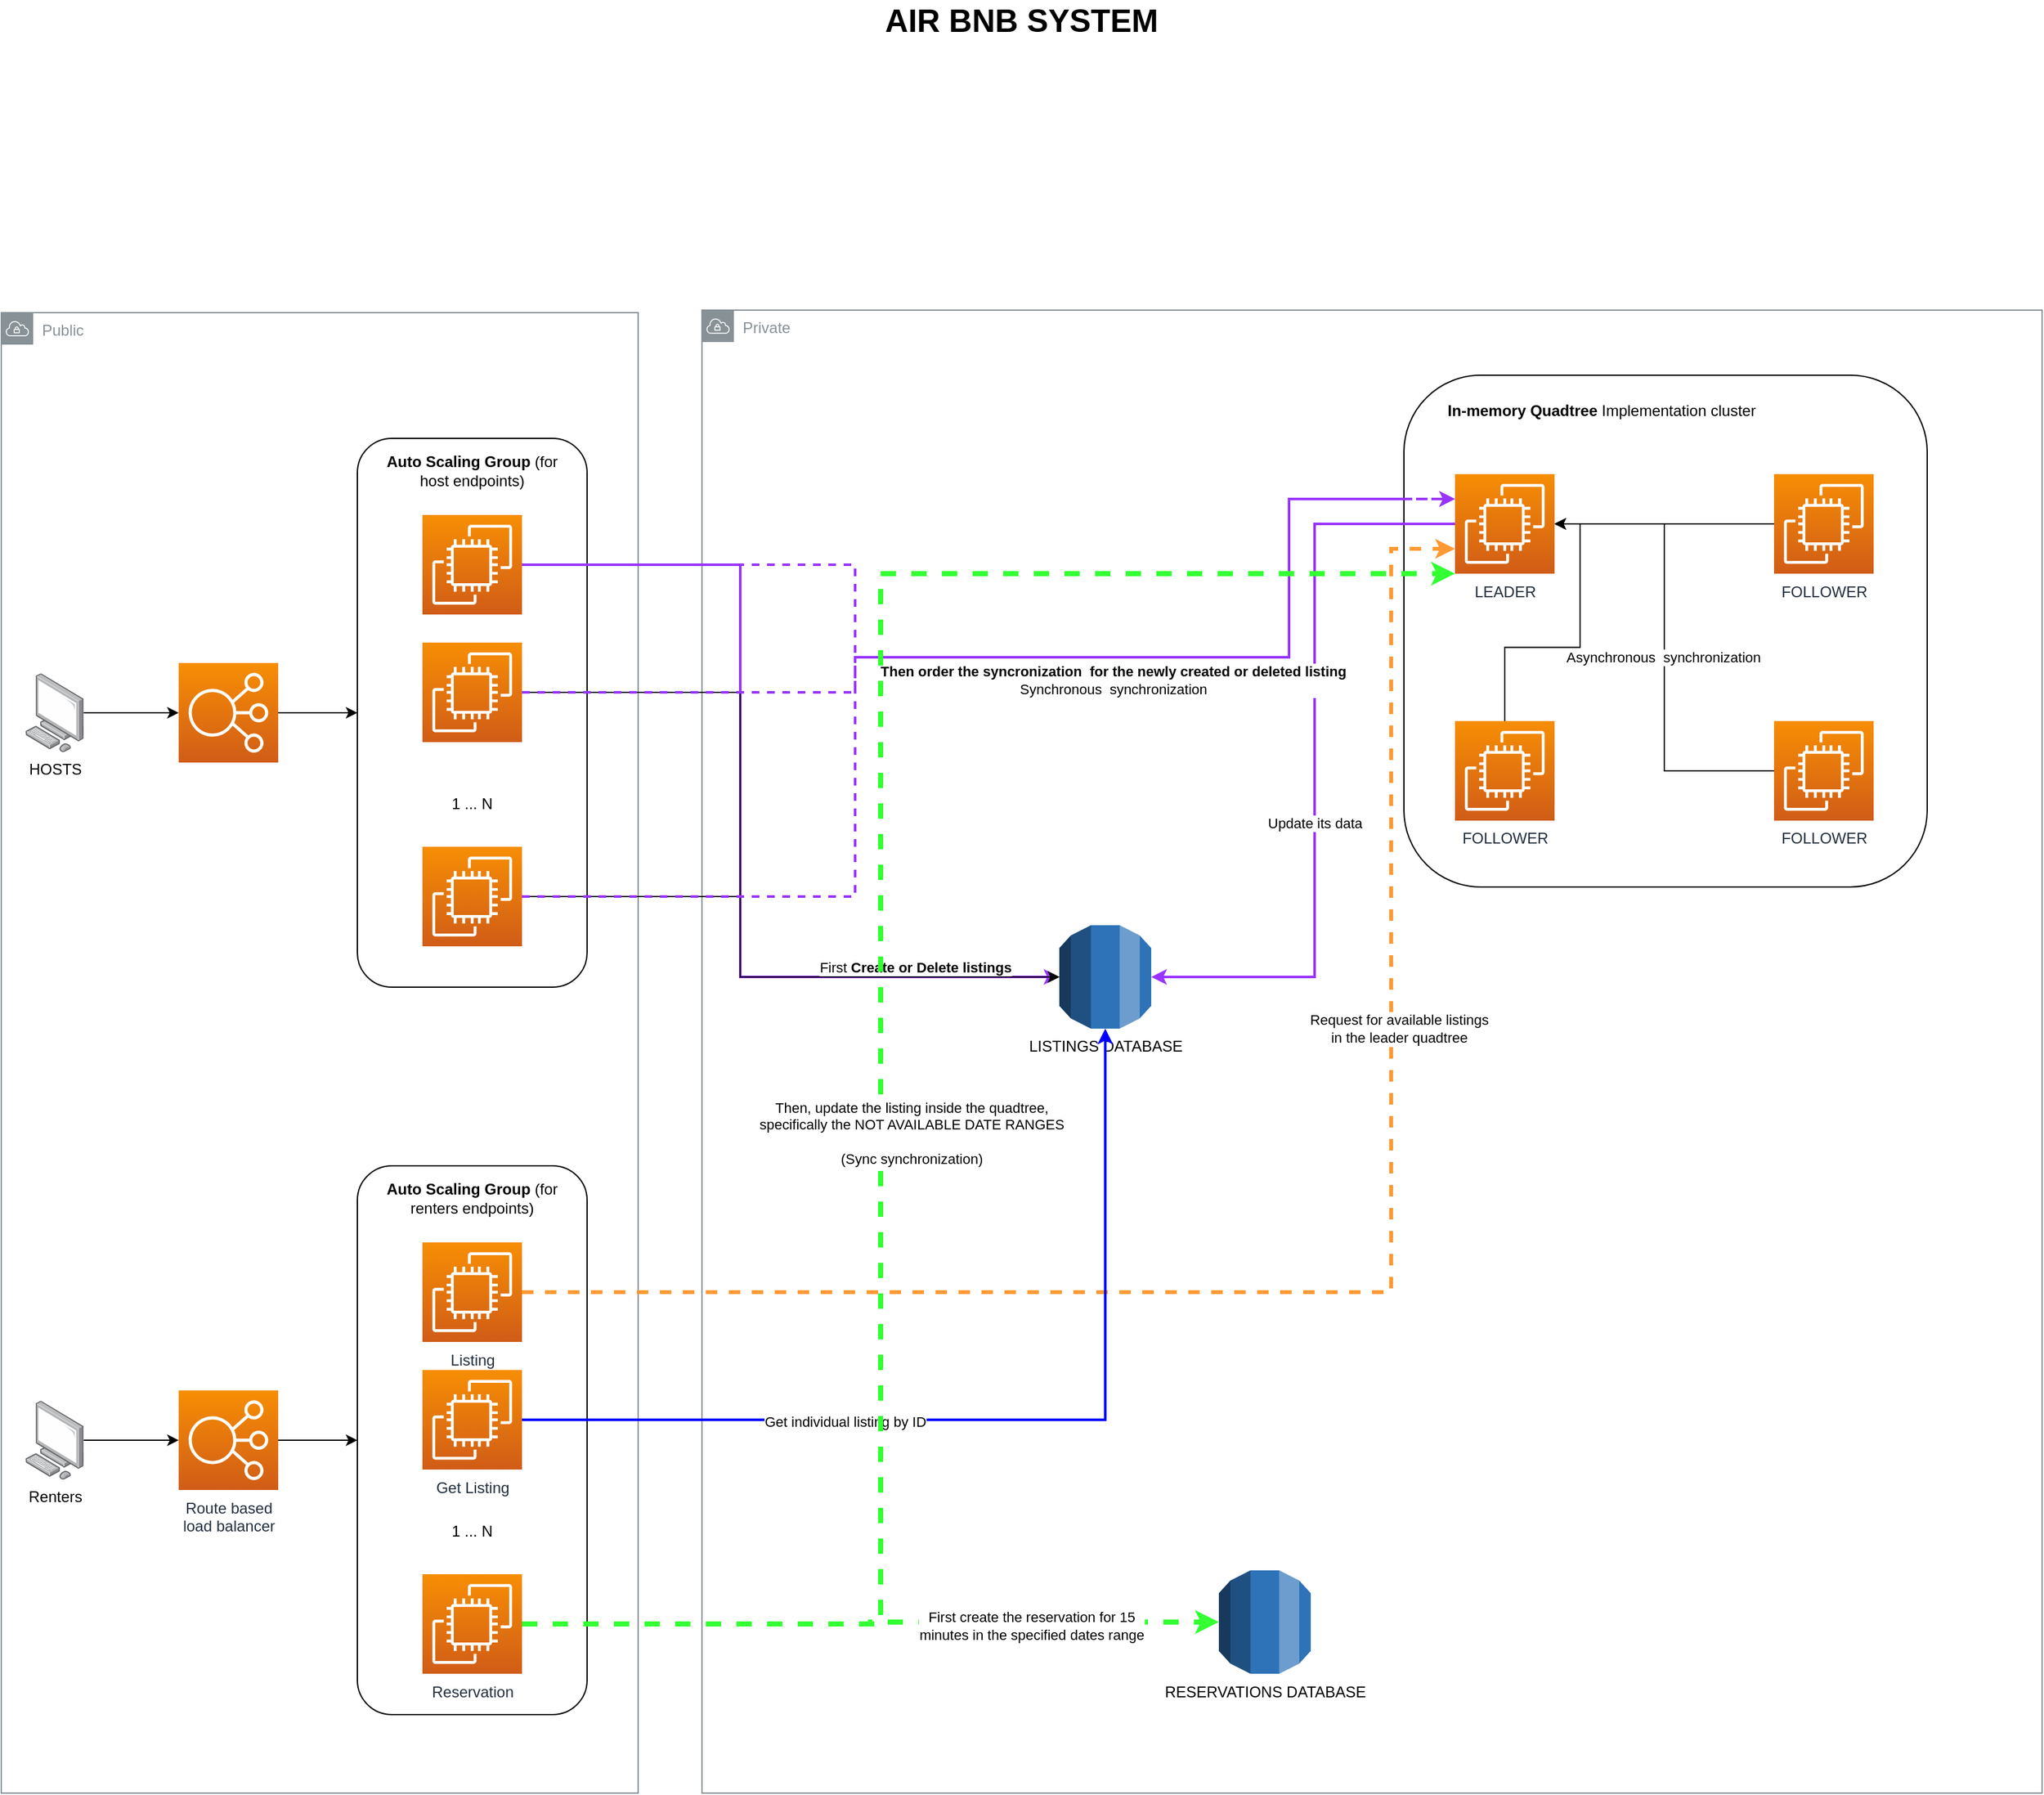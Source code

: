 <mxfile version="21.2.9">
  <diagram name="Página-1" id="SBIC2O1qC239USbH2rgw">
    <mxGraphModel dx="2565" dy="1503" grid="1" gridSize="10" guides="1" tooltips="1" connect="1" arrows="1" fold="1" page="1" pageScale="1" pageWidth="827" pageHeight="1169" math="0" shadow="0">
      <root>
        <mxCell id="0" />
        <mxCell id="1" parent="0" />
        <mxCell id="slnZhBvcxi8SbF-7mNIP-3" value="Public" style="sketch=0;outlineConnect=0;gradientColor=none;html=1;whiteSpace=wrap;fontSize=12;fontStyle=0;shape=mxgraph.aws4.group;grIcon=mxgraph.aws4.group_vpc;strokeColor=#879196;fillColor=none;verticalAlign=top;align=left;spacingLeft=30;fontColor=#879196;dashed=0;" parent="1" vertex="1">
          <mxGeometry x="441" y="400" width="499" height="1160" as="geometry" />
        </mxCell>
        <mxCell id="slnZhBvcxi8SbF-7mNIP-10" style="edgeStyle=orthogonalEdgeStyle;rounded=0;orthogonalLoop=1;jettySize=auto;html=1;entryX=0;entryY=0.5;entryDx=0;entryDy=0;entryPerimeter=0;" parent="1" source="slnZhBvcxi8SbF-7mNIP-4" target="pC4-G6WIo4Y03gJ7FXOC-6" edge="1">
          <mxGeometry relative="1" as="geometry">
            <mxPoint x="580.0" y="729" as="targetPoint" />
          </mxGeometry>
        </mxCell>
        <mxCell id="slnZhBvcxi8SbF-7mNIP-4" value="HOSTS" style="image;points=[];aspect=fixed;html=1;align=center;shadow=0;dashed=0;image=img/lib/allied_telesis/computer_and_terminals/Personal_Computer.svg;" parent="1" vertex="1">
          <mxGeometry x="460" y="682.6" width="45.6" height="61.8" as="geometry" />
        </mxCell>
        <mxCell id="slnZhBvcxi8SbF-7mNIP-14" value="Private" style="sketch=0;outlineConnect=0;gradientColor=none;html=1;whiteSpace=wrap;fontSize=12;fontStyle=0;shape=mxgraph.aws4.group;grIcon=mxgraph.aws4.group_vpc;strokeColor=#879196;fillColor=none;verticalAlign=top;align=left;spacingLeft=30;fontColor=#879196;dashed=0;" parent="1" vertex="1">
          <mxGeometry x="990" y="398" width="1050" height="1162" as="geometry" />
        </mxCell>
        <mxCell id="slnZhBvcxi8SbF-7mNIP-9" value="AIR BNB SYSTEM" style="text;html=1;strokeColor=none;fillColor=none;align=center;verticalAlign=middle;whiteSpace=wrap;rounded=0;fontStyle=1;fontSize=25;" parent="1" vertex="1">
          <mxGeometry x="1045" y="160" width="391" height="20" as="geometry" />
        </mxCell>
        <mxCell id="slnZhBvcxi8SbF-7mNIP-41" value="RESERVATIONS DATABASE" style="outlineConnect=0;dashed=0;verticalLabelPosition=bottom;verticalAlign=top;align=center;html=1;shape=mxgraph.aws3.rds;fillColor=#2E73B8;gradientColor=none;" parent="1" vertex="1">
          <mxGeometry x="1395" y="1385.5" width="72" height="81" as="geometry" />
        </mxCell>
        <mxCell id="slnZhBvcxi8SbF-7mNIP-84" style="edgeStyle=orthogonalEdgeStyle;rounded=0;orthogonalLoop=1;jettySize=auto;html=1;entryX=0;entryY=0.5;entryDx=0;entryDy=0;entryPerimeter=0;" parent="1" source="slnZhBvcxi8SbF-7mNIP-70" target="pC4-G6WIo4Y03gJ7FXOC-35" edge="1">
          <mxGeometry relative="1" as="geometry">
            <mxPoint x="580" y="1289" as="targetPoint" />
          </mxGeometry>
        </mxCell>
        <mxCell id="slnZhBvcxi8SbF-7mNIP-70" value="&lt;div&gt;Renters&lt;/div&gt;" style="image;points=[];aspect=fixed;html=1;align=center;shadow=0;dashed=0;image=img/lib/allied_telesis/computer_and_terminals/Personal_Computer.svg;" parent="1" vertex="1">
          <mxGeometry x="460" y="1252.6" width="45.6" height="61.8" as="geometry" />
        </mxCell>
        <mxCell id="slnZhBvcxi8SbF-7mNIP-81" style="edgeStyle=orthogonalEdgeStyle;rounded=0;orthogonalLoop=1;jettySize=auto;html=1;entryX=0;entryY=0.5;entryDx=0;entryDy=0;entryPerimeter=0;" parent="1" target="slnZhBvcxi8SbF-7mNIP-71" edge="1">
          <mxGeometry relative="1" as="geometry">
            <mxPoint x="468" y="1169" as="sourcePoint" />
          </mxGeometry>
        </mxCell>
        <mxCell id="slnZhBvcxi8SbF-7mNIP-82" style="edgeStyle=orthogonalEdgeStyle;rounded=0;orthogonalLoop=1;jettySize=auto;html=1;entryX=0;entryY=0.5;entryDx=0;entryDy=0;entryPerimeter=0;" parent="1" target="slnZhBvcxi8SbF-7mNIP-73" edge="1">
          <mxGeometry relative="1" as="geometry">
            <mxPoint x="468" y="1169.0" as="sourcePoint" />
          </mxGeometry>
        </mxCell>
        <mxCell id="slnZhBvcxi8SbF-7mNIP-83" style="edgeStyle=orthogonalEdgeStyle;rounded=0;orthogonalLoop=1;jettySize=auto;html=1;entryX=0;entryY=0.5;entryDx=0;entryDy=0;entryPerimeter=0;" parent="1" target="slnZhBvcxi8SbF-7mNIP-74" edge="1">
          <mxGeometry relative="1" as="geometry">
            <mxPoint x="468" y="1169" as="sourcePoint" />
          </mxGeometry>
        </mxCell>
        <mxCell id="slnZhBvcxi8SbF-7mNIP-127" style="edgeStyle=orthogonalEdgeStyle;rounded=0;orthogonalLoop=1;jettySize=auto;html=1;entryX=0;entryY=0.5;entryDx=0;entryDy=0;entryPerimeter=0;" parent="1" target="slnZhBvcxi8SbF-7mNIP-119" edge="1">
          <mxGeometry relative="1" as="geometry">
            <mxPoint x="1858" y="1239.0" as="sourcePoint" />
          </mxGeometry>
        </mxCell>
        <mxCell id="slnZhBvcxi8SbF-7mNIP-128" style="edgeStyle=orthogonalEdgeStyle;rounded=0;orthogonalLoop=1;jettySize=auto;html=1;" parent="1" target="slnZhBvcxi8SbF-7mNIP-120" edge="1">
          <mxGeometry relative="1" as="geometry">
            <mxPoint x="1974" y="1239.0" as="sourcePoint" />
          </mxGeometry>
        </mxCell>
        <mxCell id="slnZhBvcxi8SbF-7mNIP-129" style="edgeStyle=orthogonalEdgeStyle;rounded=0;orthogonalLoop=1;jettySize=auto;html=1;" parent="1" source="slnZhBvcxi8SbF-7mNIP-121" edge="1">
          <mxGeometry relative="1" as="geometry">
            <mxPoint x="1896" y="1339.0" as="targetPoint" />
          </mxGeometry>
        </mxCell>
        <mxCell id="slnZhBvcxi8SbF-7mNIP-130" style="edgeStyle=orthogonalEdgeStyle;rounded=0;orthogonalLoop=1;jettySize=auto;html=1;entryX=0;entryY=0.5;entryDx=0;entryDy=0;entryPerimeter=0;" parent="1" source="slnZhBvcxi8SbF-7mNIP-122" edge="1">
          <mxGeometry relative="1" as="geometry">
            <mxPoint x="2010" y="1339.0" as="targetPoint" />
          </mxGeometry>
        </mxCell>
        <mxCell id="slnZhBvcxi8SbF-7mNIP-131" style="edgeStyle=orthogonalEdgeStyle;rounded=0;orthogonalLoop=1;jettySize=auto;html=1;entryX=0;entryY=0.5;entryDx=0;entryDy=0;entryPerimeter=0;" parent="1" target="slnZhBvcxi8SbF-7mNIP-125" edge="1">
          <mxGeometry relative="1" as="geometry">
            <mxPoint x="1858" y="1449.0" as="sourcePoint" />
          </mxGeometry>
        </mxCell>
        <mxCell id="slnZhBvcxi8SbF-7mNIP-132" style="edgeStyle=orthogonalEdgeStyle;rounded=0;orthogonalLoop=1;jettySize=auto;html=1;" parent="1" target="slnZhBvcxi8SbF-7mNIP-126" edge="1">
          <mxGeometry relative="1" as="geometry">
            <mxPoint x="1974" y="1449.0" as="sourcePoint" />
          </mxGeometry>
        </mxCell>
        <mxCell id="pC4-G6WIo4Y03gJ7FXOC-1" value="" style="rounded=1;whiteSpace=wrap;html=1;" vertex="1" parent="1">
          <mxGeometry x="720" y="498.5" width="180" height="430" as="geometry" />
        </mxCell>
        <mxCell id="pC4-G6WIo4Y03gJ7FXOC-11" style="edgeStyle=orthogonalEdgeStyle;rounded=0;orthogonalLoop=1;jettySize=auto;html=1;entryX=0;entryY=0.5;entryDx=0;entryDy=0;entryPerimeter=0;strokeColor=#9933FF;strokeWidth=2;" edge="1" parent="1" source="pC4-G6WIo4Y03gJ7FXOC-2" target="pC4-G6WIo4Y03gJ7FXOC-8">
          <mxGeometry relative="1" as="geometry">
            <Array as="points">
              <mxPoint x="1020" y="598" />
              <mxPoint x="1020" y="921" />
            </Array>
          </mxGeometry>
        </mxCell>
        <mxCell id="pC4-G6WIo4Y03gJ7FXOC-2" value="" style="sketch=0;points=[[0,0,0],[0.25,0,0],[0.5,0,0],[0.75,0,0],[1,0,0],[0,1,0],[0.25,1,0],[0.5,1,0],[0.75,1,0],[1,1,0],[0,0.25,0],[0,0.5,0],[0,0.75,0],[1,0.25,0],[1,0.5,0],[1,0.75,0]];outlineConnect=0;fontColor=#232F3E;gradientColor=#F78E04;gradientDirection=north;fillColor=#D05C17;strokeColor=#ffffff;dashed=0;verticalLabelPosition=bottom;verticalAlign=top;align=center;html=1;fontSize=12;fontStyle=0;aspect=fixed;shape=mxgraph.aws4.resourceIcon;resIcon=mxgraph.aws4.ec2;" vertex="1" parent="1">
          <mxGeometry x="771" y="558.5" width="78" height="78" as="geometry" />
        </mxCell>
        <mxCell id="pC4-G6WIo4Y03gJ7FXOC-10" style="edgeStyle=orthogonalEdgeStyle;rounded=0;orthogonalLoop=1;jettySize=auto;html=1;entryX=0;entryY=0.5;entryDx=0;entryDy=0;entryPerimeter=0;" edge="1" parent="1" source="pC4-G6WIo4Y03gJ7FXOC-3" target="pC4-G6WIo4Y03gJ7FXOC-8">
          <mxGeometry relative="1" as="geometry">
            <Array as="points">
              <mxPoint x="1020" y="698" />
              <mxPoint x="1020" y="921" />
            </Array>
          </mxGeometry>
        </mxCell>
        <mxCell id="pC4-G6WIo4Y03gJ7FXOC-3" value="" style="sketch=0;points=[[0,0,0],[0.25,0,0],[0.5,0,0],[0.75,0,0],[1,0,0],[0,1,0],[0.25,1,0],[0.5,1,0],[0.75,1,0],[1,1,0],[0,0.25,0],[0,0.5,0],[0,0.75,0],[1,0.25,0],[1,0.5,0],[1,0.75,0]];outlineConnect=0;fontColor=#232F3E;gradientColor=#F78E04;gradientDirection=north;fillColor=#D05C17;strokeColor=#ffffff;dashed=0;verticalLabelPosition=bottom;verticalAlign=top;align=center;html=1;fontSize=12;fontStyle=0;aspect=fixed;shape=mxgraph.aws4.resourceIcon;resIcon=mxgraph.aws4.ec2;" vertex="1" parent="1">
          <mxGeometry x="771" y="658.5" width="78" height="78" as="geometry" />
        </mxCell>
        <mxCell id="pC4-G6WIo4Y03gJ7FXOC-12" style="edgeStyle=orthogonalEdgeStyle;rounded=0;orthogonalLoop=1;jettySize=auto;html=1;entryX=0;entryY=0.5;entryDx=0;entryDy=0;entryPerimeter=0;" edge="1" parent="1" source="pC4-G6WIo4Y03gJ7FXOC-4" target="pC4-G6WIo4Y03gJ7FXOC-8">
          <mxGeometry relative="1" as="geometry">
            <Array as="points">
              <mxPoint x="1020" y="858" />
              <mxPoint x="1020" y="921" />
            </Array>
          </mxGeometry>
        </mxCell>
        <mxCell id="pC4-G6WIo4Y03gJ7FXOC-13" value="First &lt;b&gt;Create or Delete listings&lt;/b&gt;" style="edgeLabel;html=1;align=center;verticalAlign=middle;resizable=0;points=[];" vertex="1" connectable="0" parent="pC4-G6WIo4Y03gJ7FXOC-12">
          <mxGeometry x="0.65" y="-2" relative="1" as="geometry">
            <mxPoint x="-29" y="-10" as="offset" />
          </mxGeometry>
        </mxCell>
        <mxCell id="pC4-G6WIo4Y03gJ7FXOC-28" style="edgeStyle=orthogonalEdgeStyle;rounded=0;orthogonalLoop=1;jettySize=auto;html=1;entryX=0;entryY=0.25;entryDx=0;entryDy=0;entryPerimeter=0;dashed=1;strokeWidth=2;fillColor=#d5e8d4;strokeColor=#9933FF;" edge="1" parent="1" source="pC4-G6WIo4Y03gJ7FXOC-4" target="pC4-G6WIo4Y03gJ7FXOC-16">
          <mxGeometry relative="1" as="geometry">
            <Array as="points">
              <mxPoint x="1110" y="858" />
              <mxPoint x="1110" y="670" />
              <mxPoint x="1450" y="670" />
              <mxPoint x="1450" y="546" />
            </Array>
          </mxGeometry>
        </mxCell>
        <mxCell id="pC4-G6WIo4Y03gJ7FXOC-4" value="" style="sketch=0;points=[[0,0,0],[0.25,0,0],[0.5,0,0],[0.75,0,0],[1,0,0],[0,1,0],[0.25,1,0],[0.5,1,0],[0.75,1,0],[1,1,0],[0,0.25,0],[0,0.5,0],[0,0.75,0],[1,0.25,0],[1,0.5,0],[1,0.75,0]];outlineConnect=0;fontColor=#232F3E;gradientColor=#F78E04;gradientDirection=north;fillColor=#D05C17;strokeColor=#ffffff;dashed=0;verticalLabelPosition=bottom;verticalAlign=top;align=center;html=1;fontSize=12;fontStyle=0;aspect=fixed;shape=mxgraph.aws4.resourceIcon;resIcon=mxgraph.aws4.ec2;" vertex="1" parent="1">
          <mxGeometry x="771" y="818.5" width="78" height="78" as="geometry" />
        </mxCell>
        <mxCell id="pC4-G6WIo4Y03gJ7FXOC-14" value="" style="rounded=1;whiteSpace=wrap;html=1;" vertex="1" parent="1">
          <mxGeometry x="1540" y="449" width="410" height="401" as="geometry" />
        </mxCell>
        <mxCell id="pC4-G6WIo4Y03gJ7FXOC-5" value="&lt;b&gt;Auto Scaling Group&lt;/b&gt; (for host endpoints)" style="text;html=1;strokeColor=none;fillColor=none;align=center;verticalAlign=middle;whiteSpace=wrap;rounded=0;" vertex="1" parent="1">
          <mxGeometry x="730" y="508.5" width="160" height="30" as="geometry" />
        </mxCell>
        <mxCell id="pC4-G6WIo4Y03gJ7FXOC-7" style="edgeStyle=orthogonalEdgeStyle;rounded=0;orthogonalLoop=1;jettySize=auto;html=1;entryX=0;entryY=0.5;entryDx=0;entryDy=0;" edge="1" parent="1" source="pC4-G6WIo4Y03gJ7FXOC-6" target="pC4-G6WIo4Y03gJ7FXOC-1">
          <mxGeometry relative="1" as="geometry" />
        </mxCell>
        <mxCell id="pC4-G6WIo4Y03gJ7FXOC-6" value="" style="sketch=0;points=[[0,0,0],[0.25,0,0],[0.5,0,0],[0.75,0,0],[1,0,0],[0,1,0],[0.25,1,0],[0.5,1,0],[0.75,1,0],[1,1,0],[0,0.25,0],[0,0.5,0],[0,0.75,0],[1,0.25,0],[1,0.5,0],[1,0.75,0]];outlineConnect=0;fontColor=#232F3E;gradientColor=#F78E04;gradientDirection=north;fillColor=#D05C17;strokeColor=#ffffff;dashed=0;verticalLabelPosition=bottom;verticalAlign=top;align=center;html=1;fontSize=12;fontStyle=0;aspect=fixed;shape=mxgraph.aws4.resourceIcon;resIcon=mxgraph.aws4.elastic_load_balancing;" vertex="1" parent="1">
          <mxGeometry x="580" y="674.5" width="78" height="78" as="geometry" />
        </mxCell>
        <mxCell id="pC4-G6WIo4Y03gJ7FXOC-8" value="LISTINGS DATABASE" style="outlineConnect=0;dashed=0;verticalLabelPosition=bottom;verticalAlign=top;align=center;html=1;shape=mxgraph.aws3.rds;fillColor=#2E73B8;gradientColor=none;" vertex="1" parent="1">
          <mxGeometry x="1270" y="880" width="72" height="81" as="geometry" />
        </mxCell>
        <mxCell id="pC4-G6WIo4Y03gJ7FXOC-9" value="1 ... N" style="text;html=1;strokeColor=none;fillColor=none;align=center;verticalAlign=middle;whiteSpace=wrap;rounded=0;" vertex="1" parent="1">
          <mxGeometry x="780" y="770" width="60" height="30" as="geometry" />
        </mxCell>
        <mxCell id="pC4-G6WIo4Y03gJ7FXOC-15" value="&lt;b&gt;In-memory Quadtree&lt;/b&gt; Implementation cluster" style="text;html=1;strokeColor=none;fillColor=none;align=center;verticalAlign=middle;whiteSpace=wrap;rounded=0;" vertex="1" parent="1">
          <mxGeometry x="1560" y="462" width="270" height="30" as="geometry" />
        </mxCell>
        <mxCell id="pC4-G6WIo4Y03gJ7FXOC-41" style="edgeStyle=orthogonalEdgeStyle;rounded=0;orthogonalLoop=1;jettySize=auto;html=1;entryX=1;entryY=0.5;entryDx=0;entryDy=0;entryPerimeter=0;strokeColor=#9933FF;strokeWidth=2;" edge="1" parent="1" source="pC4-G6WIo4Y03gJ7FXOC-16" target="pC4-G6WIo4Y03gJ7FXOC-8">
          <mxGeometry relative="1" as="geometry">
            <Array as="points">
              <mxPoint x="1470" y="566" />
              <mxPoint x="1470" y="920" />
            </Array>
          </mxGeometry>
        </mxCell>
        <mxCell id="pC4-G6WIo4Y03gJ7FXOC-42" value="Update its data" style="edgeLabel;html=1;align=center;verticalAlign=middle;resizable=0;points=[];" vertex="1" connectable="0" parent="pC4-G6WIo4Y03gJ7FXOC-41">
          <mxGeometry x="0.163" relative="1" as="geometry">
            <mxPoint y="-1" as="offset" />
          </mxGeometry>
        </mxCell>
        <mxCell id="pC4-G6WIo4Y03gJ7FXOC-16" value="LEADER" style="sketch=0;points=[[0,0,0],[0.25,0,0],[0.5,0,0],[0.75,0,0],[1,0,0],[0,1,0],[0.25,1,0],[0.5,1,0],[0.75,1,0],[1,1,0],[0,0.25,0],[0,0.5,0],[0,0.75,0],[1,0.25,0],[1,0.5,0],[1,0.75,0]];outlineConnect=0;fontColor=#232F3E;gradientColor=#F78E04;gradientDirection=north;fillColor=#D05C17;strokeColor=#ffffff;dashed=0;verticalLabelPosition=bottom;verticalAlign=top;align=center;html=1;fontSize=12;fontStyle=0;aspect=fixed;shape=mxgraph.aws4.resourceIcon;resIcon=mxgraph.aws4.ec2;" vertex="1" parent="1">
          <mxGeometry x="1580" y="526.5" width="78" height="78" as="geometry" />
        </mxCell>
        <mxCell id="pC4-G6WIo4Y03gJ7FXOC-21" style="edgeStyle=orthogonalEdgeStyle;rounded=0;orthogonalLoop=1;jettySize=auto;html=1;entryX=1;entryY=0.5;entryDx=0;entryDy=0;entryPerimeter=0;" edge="1" parent="1" source="pC4-G6WIo4Y03gJ7FXOC-17" target="pC4-G6WIo4Y03gJ7FXOC-16">
          <mxGeometry relative="1" as="geometry" />
        </mxCell>
        <mxCell id="pC4-G6WIo4Y03gJ7FXOC-23" value="Asynchronous&amp;nbsp; synchronization" style="edgeLabel;html=1;align=center;verticalAlign=middle;resizable=0;points=[];" vertex="1" connectable="0" parent="pC4-G6WIo4Y03gJ7FXOC-21">
          <mxGeometry x="-0.041" y="1" relative="1" as="geometry">
            <mxPoint as="offset" />
          </mxGeometry>
        </mxCell>
        <mxCell id="pC4-G6WIo4Y03gJ7FXOC-17" value="FOLLOWER" style="sketch=0;points=[[0,0,0],[0.25,0,0],[0.5,0,0],[0.75,0,0],[1,0,0],[0,1,0],[0.25,1,0],[0.5,1,0],[0.75,1,0],[1,1,0],[0,0.25,0],[0,0.5,0],[0,0.75,0],[1,0.25,0],[1,0.5,0],[1,0.75,0]];outlineConnect=0;fontColor=#232F3E;gradientColor=#F78E04;gradientDirection=north;fillColor=#D05C17;strokeColor=#ffffff;dashed=0;verticalLabelPosition=bottom;verticalAlign=top;align=center;html=1;fontSize=12;fontStyle=0;aspect=fixed;shape=mxgraph.aws4.resourceIcon;resIcon=mxgraph.aws4.ec2;" vertex="1" parent="1">
          <mxGeometry x="1830" y="720" width="78" height="78" as="geometry" />
        </mxCell>
        <mxCell id="pC4-G6WIo4Y03gJ7FXOC-22" style="edgeStyle=orthogonalEdgeStyle;rounded=0;orthogonalLoop=1;jettySize=auto;html=1;entryX=1;entryY=0.5;entryDx=0;entryDy=0;entryPerimeter=0;" edge="1" parent="1" source="pC4-G6WIo4Y03gJ7FXOC-18" target="pC4-G6WIo4Y03gJ7FXOC-16">
          <mxGeometry relative="1" as="geometry" />
        </mxCell>
        <mxCell id="pC4-G6WIo4Y03gJ7FXOC-18" value="FOLLOWER" style="sketch=0;points=[[0,0,0],[0.25,0,0],[0.5,0,0],[0.75,0,0],[1,0,0],[0,1,0],[0.25,1,0],[0.5,1,0],[0.75,1,0],[1,1,0],[0,0.25,0],[0,0.5,0],[0,0.75,0],[1,0.25,0],[1,0.5,0],[1,0.75,0]];outlineConnect=0;fontColor=#232F3E;gradientColor=#F78E04;gradientDirection=north;fillColor=#D05C17;strokeColor=#ffffff;dashed=0;verticalLabelPosition=bottom;verticalAlign=top;align=center;html=1;fontSize=12;fontStyle=0;aspect=fixed;shape=mxgraph.aws4.resourceIcon;resIcon=mxgraph.aws4.ec2;" vertex="1" parent="1">
          <mxGeometry x="1830" y="526.5" width="78" height="78" as="geometry" />
        </mxCell>
        <mxCell id="pC4-G6WIo4Y03gJ7FXOC-20" style="edgeStyle=orthogonalEdgeStyle;rounded=0;orthogonalLoop=1;jettySize=auto;html=1;entryX=1;entryY=0.5;entryDx=0;entryDy=0;entryPerimeter=0;" edge="1" parent="1" source="pC4-G6WIo4Y03gJ7FXOC-19" target="pC4-G6WIo4Y03gJ7FXOC-16">
          <mxGeometry relative="1" as="geometry" />
        </mxCell>
        <mxCell id="pC4-G6WIo4Y03gJ7FXOC-19" value="FOLLOWER" style="sketch=0;points=[[0,0,0],[0.25,0,0],[0.5,0,0],[0.75,0,0],[1,0,0],[0,1,0],[0.25,1,0],[0.5,1,0],[0.75,1,0],[1,1,0],[0,0.25,0],[0,0.5,0],[0,0.75,0],[1,0.25,0],[1,0.5,0],[1,0.75,0]];outlineConnect=0;fontColor=#232F3E;gradientColor=#F78E04;gradientDirection=north;fillColor=#D05C17;strokeColor=#ffffff;dashed=0;verticalLabelPosition=bottom;verticalAlign=top;align=center;html=1;fontSize=12;fontStyle=0;aspect=fixed;shape=mxgraph.aws4.resourceIcon;resIcon=mxgraph.aws4.ec2;" vertex="1" parent="1">
          <mxGeometry x="1580" y="720" width="78" height="78" as="geometry" />
        </mxCell>
        <mxCell id="pC4-G6WIo4Y03gJ7FXOC-26" style="edgeStyle=orthogonalEdgeStyle;rounded=0;orthogonalLoop=1;jettySize=auto;html=1;dashed=1;strokeWidth=2;fillColor=#d5e8d4;strokeColor=#9933FF;entryX=0;entryY=0.25;entryDx=0;entryDy=0;entryPerimeter=0;" edge="1" parent="1" source="pC4-G6WIo4Y03gJ7FXOC-2" target="pC4-G6WIo4Y03gJ7FXOC-16">
          <mxGeometry relative="1" as="geometry">
            <Array as="points">
              <mxPoint x="1110" y="598" />
              <mxPoint x="1110" y="670" />
              <mxPoint x="1450" y="670" />
              <mxPoint x="1450" y="546" />
            </Array>
          </mxGeometry>
        </mxCell>
        <mxCell id="pC4-G6WIo4Y03gJ7FXOC-29" value="&lt;div&gt;&lt;b&gt;Then order the syncronization&amp;nbsp; for the newly created or deleted listing&lt;/b&gt; &lt;br&gt;&lt;/div&gt;&lt;div&gt;Synchronous&amp;nbsp; synchronization&lt;/div&gt;" style="edgeLabel;html=1;align=center;verticalAlign=middle;resizable=0;points=[];" vertex="1" connectable="0" parent="pC4-G6WIo4Y03gJ7FXOC-26">
          <mxGeometry x="0.458" y="-1" relative="1" as="geometry">
            <mxPoint x="-139" y="20" as="offset" />
          </mxGeometry>
        </mxCell>
        <mxCell id="pC4-G6WIo4Y03gJ7FXOC-30" value="" style="rounded=1;whiteSpace=wrap;html=1;" vertex="1" parent="1">
          <mxGeometry x="720" y="1068.5" width="180" height="430" as="geometry" />
        </mxCell>
        <mxCell id="pC4-G6WIo4Y03gJ7FXOC-39" style="edgeStyle=orthogonalEdgeStyle;rounded=0;orthogonalLoop=1;jettySize=auto;html=1;entryX=0;entryY=0.75;entryDx=0;entryDy=0;entryPerimeter=0;strokeColor=#FF9933;strokeWidth=3;dashed=1;" edge="1" parent="1" source="pC4-G6WIo4Y03gJ7FXOC-31" target="pC4-G6WIo4Y03gJ7FXOC-16">
          <mxGeometry relative="1" as="geometry">
            <Array as="points">
              <mxPoint x="1530" y="1168" />
              <mxPoint x="1530" y="585" />
            </Array>
          </mxGeometry>
        </mxCell>
        <mxCell id="pC4-G6WIo4Y03gJ7FXOC-40" value="&lt;div&gt;Request for available listings &lt;br&gt;&lt;/div&gt;&lt;div&gt;in the leader quadtree &lt;/div&gt;" style="edgeLabel;html=1;align=center;verticalAlign=middle;resizable=0;points=[];" vertex="1" connectable="0" parent="pC4-G6WIo4Y03gJ7FXOC-39">
          <mxGeometry x="0.396" y="-6" relative="1" as="geometry">
            <mxPoint y="29" as="offset" />
          </mxGeometry>
        </mxCell>
        <mxCell id="pC4-G6WIo4Y03gJ7FXOC-31" value="Listing" style="sketch=0;points=[[0,0,0],[0.25,0,0],[0.5,0,0],[0.75,0,0],[1,0,0],[0,1,0],[0.25,1,0],[0.5,1,0],[0.75,1,0],[1,1,0],[0,0.25,0],[0,0.5,0],[0,0.75,0],[1,0.25,0],[1,0.5,0],[1,0.75,0]];outlineConnect=0;fontColor=#232F3E;gradientColor=#F78E04;gradientDirection=north;fillColor=#D05C17;strokeColor=#ffffff;dashed=0;verticalLabelPosition=bottom;verticalAlign=top;align=center;html=1;fontSize=12;fontStyle=0;aspect=fixed;shape=mxgraph.aws4.resourceIcon;resIcon=mxgraph.aws4.ec2;" vertex="1" parent="1">
          <mxGeometry x="771" y="1128.5" width="78" height="78" as="geometry" />
        </mxCell>
        <mxCell id="pC4-G6WIo4Y03gJ7FXOC-45" style="edgeStyle=orthogonalEdgeStyle;rounded=0;orthogonalLoop=1;jettySize=auto;html=1;entryX=0.5;entryY=1;entryDx=0;entryDy=0;entryPerimeter=0;strokeColor=#0000FF;strokeWidth=2;" edge="1" parent="1" source="pC4-G6WIo4Y03gJ7FXOC-32" target="pC4-G6WIo4Y03gJ7FXOC-8">
          <mxGeometry relative="1" as="geometry" />
        </mxCell>
        <mxCell id="pC4-G6WIo4Y03gJ7FXOC-46" value="Get individual listing by ID" style="edgeLabel;html=1;align=center;verticalAlign=middle;resizable=0;points=[];" vertex="1" connectable="0" parent="pC4-G6WIo4Y03gJ7FXOC-45">
          <mxGeometry x="-0.337" y="-1" relative="1" as="geometry">
            <mxPoint as="offset" />
          </mxGeometry>
        </mxCell>
        <mxCell id="pC4-G6WIo4Y03gJ7FXOC-32" value="Get Listing" style="sketch=0;points=[[0,0,0],[0.25,0,0],[0.5,0,0],[0.75,0,0],[1,0,0],[0,1,0],[0.25,1,0],[0.5,1,0],[0.75,1,0],[1,1,0],[0,0.25,0],[0,0.5,0],[0,0.75,0],[1,0.25,0],[1,0.5,0],[1,0.75,0]];outlineConnect=0;fontColor=#232F3E;gradientColor=#F78E04;gradientDirection=north;fillColor=#D05C17;strokeColor=#ffffff;dashed=0;verticalLabelPosition=bottom;verticalAlign=top;align=center;html=1;fontSize=12;fontStyle=0;aspect=fixed;shape=mxgraph.aws4.resourceIcon;resIcon=mxgraph.aws4.ec2;" vertex="1" parent="1">
          <mxGeometry x="771" y="1228.5" width="78" height="78" as="geometry" />
        </mxCell>
        <mxCell id="pC4-G6WIo4Y03gJ7FXOC-47" style="edgeStyle=orthogonalEdgeStyle;rounded=0;orthogonalLoop=1;jettySize=auto;html=1;entryX=0;entryY=0.5;entryDx=0;entryDy=0;entryPerimeter=0;dashed=1;strokeWidth=4;strokeColor=#33FF33;" edge="1" parent="1" source="pC4-G6WIo4Y03gJ7FXOC-33" target="slnZhBvcxi8SbF-7mNIP-41">
          <mxGeometry relative="1" as="geometry" />
        </mxCell>
        <mxCell id="pC4-G6WIo4Y03gJ7FXOC-48" value="&lt;div&gt;First create the reservation for 15 &lt;br&gt;&lt;/div&gt;&lt;div&gt;minutes in the specified dates range &lt;/div&gt;" style="edgeLabel;html=1;align=center;verticalAlign=middle;resizable=0;points=[];" vertex="1" connectable="0" parent="pC4-G6WIo4Y03gJ7FXOC-47">
          <mxGeometry x="0.605" y="-3" relative="1" as="geometry">
            <mxPoint x="-39" as="offset" />
          </mxGeometry>
        </mxCell>
        <mxCell id="pC4-G6WIo4Y03gJ7FXOC-49" style="edgeStyle=orthogonalEdgeStyle;rounded=0;orthogonalLoop=1;jettySize=auto;html=1;entryX=0;entryY=1;entryDx=0;entryDy=0;entryPerimeter=0;dashed=1;strokeWidth=4;fillColor=#e1d5e7;strokeColor=#33FF33;" edge="1" parent="1" source="pC4-G6WIo4Y03gJ7FXOC-33" target="pC4-G6WIo4Y03gJ7FXOC-16">
          <mxGeometry relative="1" as="geometry">
            <Array as="points">
              <mxPoint x="1130" y="1427" />
              <mxPoint x="1130" y="605" />
            </Array>
          </mxGeometry>
        </mxCell>
        <mxCell id="pC4-G6WIo4Y03gJ7FXOC-50" value="&lt;div&gt;Then, update the listing inside the quadtree, &lt;br&gt;&lt;/div&gt;&lt;div&gt;specifically the NOT AVAILABLE DATE RANGES&lt;br&gt;&lt;/div&gt;&lt;div&gt;&lt;br&gt;&lt;/div&gt;&lt;div&gt;(Sync synchronization)&lt;br&gt;&lt;/div&gt;" style="edgeLabel;html=1;align=center;verticalAlign=middle;resizable=0;points=[];" vertex="1" connectable="0" parent="pC4-G6WIo4Y03gJ7FXOC-49">
          <mxGeometry x="-0.143" y="-4" relative="1" as="geometry">
            <mxPoint x="20" as="offset" />
          </mxGeometry>
        </mxCell>
        <mxCell id="pC4-G6WIo4Y03gJ7FXOC-33" value="Reservation" style="sketch=0;points=[[0,0,0],[0.25,0,0],[0.5,0,0],[0.75,0,0],[1,0,0],[0,1,0],[0.25,1,0],[0.5,1,0],[0.75,1,0],[1,1,0],[0,0.25,0],[0,0.5,0],[0,0.75,0],[1,0.25,0],[1,0.5,0],[1,0.75,0]];outlineConnect=0;fontColor=#232F3E;gradientColor=#F78E04;gradientDirection=north;fillColor=#D05C17;strokeColor=#ffffff;dashed=0;verticalLabelPosition=bottom;verticalAlign=top;align=center;html=1;fontSize=12;fontStyle=0;aspect=fixed;shape=mxgraph.aws4.resourceIcon;resIcon=mxgraph.aws4.ec2;" vertex="1" parent="1">
          <mxGeometry x="771" y="1388.5" width="78" height="78" as="geometry" />
        </mxCell>
        <mxCell id="pC4-G6WIo4Y03gJ7FXOC-34" value="&lt;b&gt;Auto Scaling Group&lt;/b&gt; (for renters endpoints)" style="text;html=1;strokeColor=none;fillColor=none;align=center;verticalAlign=middle;whiteSpace=wrap;rounded=0;" vertex="1" parent="1">
          <mxGeometry x="730" y="1078.5" width="160" height="30" as="geometry" />
        </mxCell>
        <mxCell id="pC4-G6WIo4Y03gJ7FXOC-38" style="edgeStyle=orthogonalEdgeStyle;rounded=0;orthogonalLoop=1;jettySize=auto;html=1;entryX=0;entryY=0.5;entryDx=0;entryDy=0;" edge="1" parent="1" source="pC4-G6WIo4Y03gJ7FXOC-35" target="pC4-G6WIo4Y03gJ7FXOC-30">
          <mxGeometry relative="1" as="geometry" />
        </mxCell>
        <mxCell id="pC4-G6WIo4Y03gJ7FXOC-35" value="&lt;div&gt;Route based &lt;br&gt;&lt;/div&gt;&lt;div&gt;load balancer&lt;/div&gt;" style="sketch=0;points=[[0,0,0],[0.25,0,0],[0.5,0,0],[0.75,0,0],[1,0,0],[0,1,0],[0.25,1,0],[0.5,1,0],[0.75,1,0],[1,1,0],[0,0.25,0],[0,0.5,0],[0,0.75,0],[1,0.25,0],[1,0.5,0],[1,0.75,0]];outlineConnect=0;fontColor=#232F3E;gradientColor=#F78E04;gradientDirection=north;fillColor=#D05C17;strokeColor=#ffffff;dashed=0;verticalLabelPosition=bottom;verticalAlign=top;align=center;html=1;fontSize=12;fontStyle=0;aspect=fixed;shape=mxgraph.aws4.resourceIcon;resIcon=mxgraph.aws4.elastic_load_balancing;" vertex="1" parent="1">
          <mxGeometry x="580" y="1244.5" width="78" height="78" as="geometry" />
        </mxCell>
        <mxCell id="pC4-G6WIo4Y03gJ7FXOC-36" value="1 ... N" style="text;html=1;strokeColor=none;fillColor=none;align=center;verticalAlign=middle;whiteSpace=wrap;rounded=0;" vertex="1" parent="1">
          <mxGeometry x="780" y="1340" width="60" height="30" as="geometry" />
        </mxCell>
        <mxCell id="pC4-G6WIo4Y03gJ7FXOC-27" style="edgeStyle=orthogonalEdgeStyle;rounded=0;orthogonalLoop=1;jettySize=auto;html=1;entryX=0;entryY=0.25;entryDx=0;entryDy=0;entryPerimeter=0;dashed=1;strokeWidth=2;fillColor=#d5e8d4;strokeColor=#9933FF;" edge="1" parent="1" source="pC4-G6WIo4Y03gJ7FXOC-3" target="pC4-G6WIo4Y03gJ7FXOC-16">
          <mxGeometry relative="1" as="geometry">
            <Array as="points">
              <mxPoint x="1110" y="698" />
              <mxPoint x="1110" y="670" />
              <mxPoint x="1450" y="670" />
              <mxPoint x="1450" y="546" />
            </Array>
          </mxGeometry>
        </mxCell>
      </root>
    </mxGraphModel>
  </diagram>
</mxfile>
